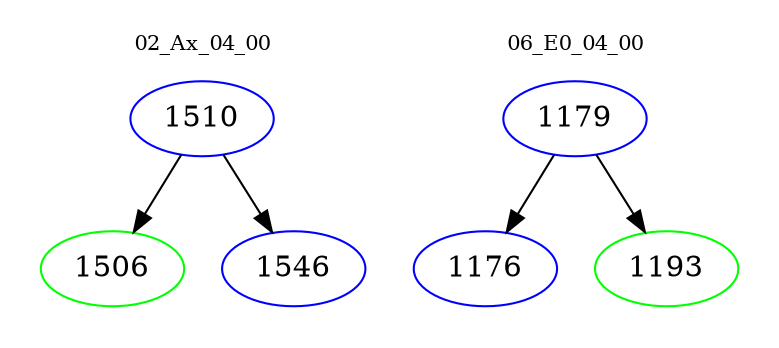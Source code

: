 digraph{
subgraph cluster_0 {
color = white
label = "02_Ax_04_00";
fontsize=10;
T0_1510 [label="1510", color="blue"]
T0_1510 -> T0_1506 [color="black"]
T0_1506 [label="1506", color="green"]
T0_1510 -> T0_1546 [color="black"]
T0_1546 [label="1546", color="blue"]
}
subgraph cluster_1 {
color = white
label = "06_E0_04_00";
fontsize=10;
T1_1179 [label="1179", color="blue"]
T1_1179 -> T1_1176 [color="black"]
T1_1176 [label="1176", color="blue"]
T1_1179 -> T1_1193 [color="black"]
T1_1193 [label="1193", color="green"]
}
}
